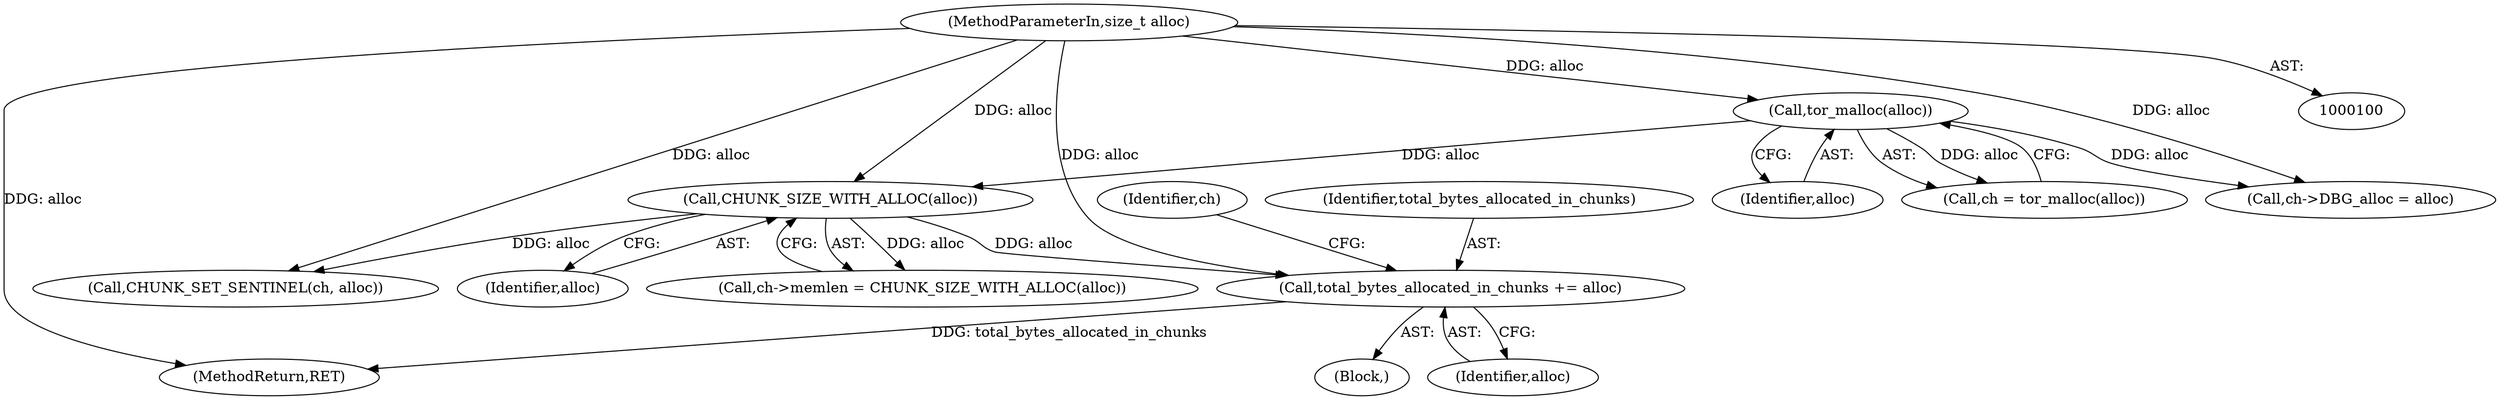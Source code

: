 digraph "0_tor_3cea86eb2fbb65949673eb4ba8ebb695c87a57ce_0@API" {
"1000129" [label="(Call,total_bytes_allocated_in_chunks += alloc)"];
"1000127" [label="(Call,CHUNK_SIZE_WITH_ALLOC(alloc))"];
"1000101" [label="(MethodParameterIn,size_t alloc)"];
"1000106" [label="(Call,tor_malloc(alloc))"];
"1000134" [label="(Identifier,ch)"];
"1000129" [label="(Call,total_bytes_allocated_in_chunks += alloc)"];
"1000123" [label="(Call,ch->memlen = CHUNK_SIZE_WITH_ALLOC(alloc))"];
"1000127" [label="(Call,CHUNK_SIZE_WITH_ALLOC(alloc))"];
"1000104" [label="(Call,ch = tor_malloc(alloc))"];
"1000102" [label="(Block,)"];
"1000128" [label="(Identifier,alloc)"];
"1000142" [label="(Call,CHUNK_SET_SENTINEL(ch, alloc))"];
"1000101" [label="(MethodParameterIn,size_t alloc)"];
"1000147" [label="(MethodReturn,RET)"];
"1000118" [label="(Call,ch->DBG_alloc = alloc)"];
"1000106" [label="(Call,tor_malloc(alloc))"];
"1000131" [label="(Identifier,alloc)"];
"1000107" [label="(Identifier,alloc)"];
"1000130" [label="(Identifier,total_bytes_allocated_in_chunks)"];
"1000129" -> "1000102"  [label="AST: "];
"1000129" -> "1000131"  [label="CFG: "];
"1000130" -> "1000129"  [label="AST: "];
"1000131" -> "1000129"  [label="AST: "];
"1000134" -> "1000129"  [label="CFG: "];
"1000129" -> "1000147"  [label="DDG: total_bytes_allocated_in_chunks"];
"1000127" -> "1000129"  [label="DDG: alloc"];
"1000101" -> "1000129"  [label="DDG: alloc"];
"1000127" -> "1000123"  [label="AST: "];
"1000127" -> "1000128"  [label="CFG: "];
"1000128" -> "1000127"  [label="AST: "];
"1000123" -> "1000127"  [label="CFG: "];
"1000127" -> "1000123"  [label="DDG: alloc"];
"1000101" -> "1000127"  [label="DDG: alloc"];
"1000106" -> "1000127"  [label="DDG: alloc"];
"1000127" -> "1000142"  [label="DDG: alloc"];
"1000101" -> "1000100"  [label="AST: "];
"1000101" -> "1000147"  [label="DDG: alloc"];
"1000101" -> "1000106"  [label="DDG: alloc"];
"1000101" -> "1000118"  [label="DDG: alloc"];
"1000101" -> "1000142"  [label="DDG: alloc"];
"1000106" -> "1000104"  [label="AST: "];
"1000106" -> "1000107"  [label="CFG: "];
"1000107" -> "1000106"  [label="AST: "];
"1000104" -> "1000106"  [label="CFG: "];
"1000106" -> "1000104"  [label="DDG: alloc"];
"1000106" -> "1000118"  [label="DDG: alloc"];
}
